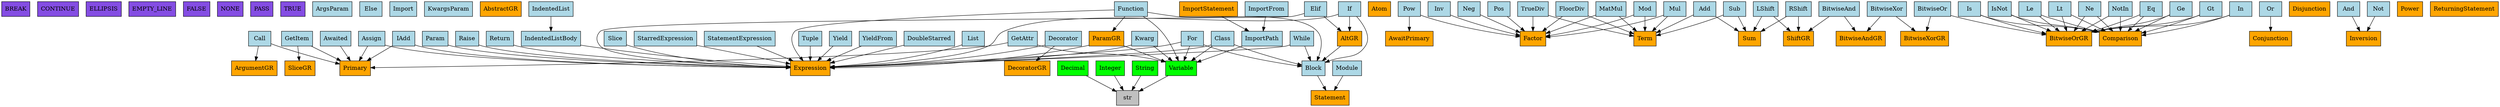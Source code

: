 digraph {
	_Break [label=BREAK fillcolor="#844de3" shape=rect style=filled]
	_Continue [label=CONTINUE fillcolor="#844de3" shape=rect style=filled]
	_Ellipsis [label=ELLIPSIS fillcolor="#844de3" shape=rect style=filled]
	_EmptyLine [label=EMPTY_LINE fillcolor="#844de3" shape=rect style=filled]
	_False [label=FALSE fillcolor="#844de3" shape=rect style=filled]
	_None [label=NONE fillcolor="#844de3" shape=rect style=filled]
	_Pass [label=PASS fillcolor="#844de3" shape=rect style=filled]
	_True [label=TRUE fillcolor="#844de3" shape=rect style=filled]
	ArgsParam [label=ArgsParam fillcolor=lightblue shape=rect style=filled]
	Else [label=Else fillcolor=lightblue shape=rect style=filled]
	Import [label=Import fillcolor=lightblue shape=rect style=filled]
	KwargsParam [label=KwargsParam fillcolor=lightblue shape=rect style=filled]
	AbstractGR [label=AbstractGR fillcolor=orange shape=rect style=filled]
	ArgumentGR [label=ArgumentGR fillcolor=orange shape=rect style=filled]
	Atom [label=Atom fillcolor=orange shape=rect style=filled]
	AwaitPrimary [label=AwaitPrimary fillcolor=orange shape=rect style=filled]
	BitwiseAndGR [label=BitwiseAndGR fillcolor=orange shape=rect style=filled]
	BitwiseOrGR [label=BitwiseOrGR fillcolor=orange shape=rect style=filled]
	BitwiseXorGR [label=BitwiseXorGR fillcolor=orange shape=rect style=filled]
	Comparison [label=Comparison fillcolor=orange shape=rect style=filled]
	Conjunction [label=Conjunction fillcolor=orange shape=rect style=filled]
	DecoratorGR [label=DecoratorGR fillcolor=orange shape=rect style=filled]
	Disjunction [label=Disjunction fillcolor=orange shape=rect style=filled]
	Expression [label=Expression fillcolor=orange shape=rect style=filled]
	Factor [label=Factor fillcolor=orange shape=rect style=filled]
	Inversion [label=Inversion fillcolor=orange shape=rect style=filled]
	Power [label=Power fillcolor=orange shape=rect style=filled]
	Primary [label=Primary fillcolor=orange shape=rect style=filled]
	ReturningStatement [label=ReturningStatement fillcolor=orange shape=rect style=filled]
	ShiftGR [label=ShiftGR fillcolor=orange shape=rect style=filled]
	SliceGR [label=SliceGR fillcolor=orange shape=rect style=filled]
	Statement [label=Statement fillcolor=orange shape=rect style=filled]
	Sum [label=Sum fillcolor=orange shape=rect style=filled]
	Term [label=Term fillcolor=orange shape=rect style=filled]
	str [label=str fillcolor=gray shape=rect style=filled]
	Decimal [label=Decimal fillcolor=lime shape=rect style=filled]
	Decimal -> str
	Integer [label=Integer fillcolor=lime shape=rect style=filled]
	Integer -> str
	String [label=String fillcolor=lime shape=rect style=filled]
	String -> str
	Variable [label=Variable fillcolor=lime shape=rect style=filled]
	Variable -> str
	Add [label=Add fillcolor=lightblue shape=rect style=filled]
	Add -> Sum
	Add -> Term
	And [label=And fillcolor=lightblue shape=rect style=filled]
	And -> Inversion
	Assign [label=Assign fillcolor=lightblue shape=rect style=filled]
	Assign -> Expression
	Assign -> Primary
	Awaited [label=Awaited fillcolor=lightblue shape=rect style=filled]
	Awaited -> Primary
	BitwiseAnd [label=BitwiseAnd fillcolor=lightblue shape=rect style=filled]
	BitwiseAnd -> BitwiseAndGR
	BitwiseAnd -> ShiftGR
	BitwiseOr [label=BitwiseOr fillcolor=lightblue shape=rect style=filled]
	BitwiseOr -> BitwiseOrGR
	BitwiseOr -> BitwiseXorGR
	BitwiseXor [label=BitwiseXor fillcolor=lightblue shape=rect style=filled]
	BitwiseXor -> BitwiseAndGR
	BitwiseXor -> BitwiseXorGR
	Block [label=Block fillcolor=lightblue shape=rect style=filled]
	Block -> Statement
	Call [label=Call fillcolor=lightblue shape=rect style=filled]
	Call -> ArgumentGR
	Call -> Primary
	Decorator [label=Decorator fillcolor=lightblue shape=rect style=filled]
	Decorator -> DecoratorGR
	Decorator -> Expression
	DoubleStarred [label=DoubleStarred fillcolor=lightblue shape=rect style=filled]
	DoubleStarred -> Expression
	Eq [label=Eq fillcolor=lightblue shape=rect style=filled]
	Eq -> BitwiseOrGR
	Eq -> Comparison
	FloorDiv [label=FloorDiv fillcolor=lightblue shape=rect style=filled]
	FloorDiv -> Factor
	FloorDiv -> Term
	Ge [label=Ge fillcolor=lightblue shape=rect style=filled]
	Ge -> BitwiseOrGR
	Ge -> Comparison
	GetItem [label=GetItem fillcolor=lightblue shape=rect style=filled]
	GetItem -> Primary
	GetItem -> SliceGR
	Gt [label=Gt fillcolor=lightblue shape=rect style=filled]
	Gt -> BitwiseOrGR
	Gt -> Comparison
	IAdd [label=IAdd fillcolor=lightblue shape=rect style=filled]
	IAdd -> Expression
	IAdd -> Primary
	In [label=In fillcolor=lightblue shape=rect style=filled]
	In -> BitwiseOrGR
	In -> Comparison
	IndentedListBody [label=IndentedListBody fillcolor=lightblue shape=rect style=filled]
	IndentedListBody -> Expression
	Inv [label=Inv fillcolor=lightblue shape=rect style=filled]
	Inv -> Factor
	Is [label=Is fillcolor=lightblue shape=rect style=filled]
	Is -> BitwiseOrGR
	Is -> Comparison
	IsNot [label=IsNot fillcolor=lightblue shape=rect style=filled]
	IsNot -> BitwiseOrGR
	IsNot -> Comparison
	LShift [label=LShift fillcolor=lightblue shape=rect style=filled]
	LShift -> ShiftGR
	LShift -> Sum
	Le [label=Le fillcolor=lightblue shape=rect style=filled]
	Le -> BitwiseOrGR
	Le -> Comparison
	List [label=List fillcolor=lightblue shape=rect style=filled]
	List -> Expression
	Lt [label=Lt fillcolor=lightblue shape=rect style=filled]
	Lt -> BitwiseOrGR
	Lt -> Comparison
	MatMul [label=MatMul fillcolor=lightblue shape=rect style=filled]
	MatMul -> Factor
	MatMul -> Term
	Mod [label=Mod fillcolor=lightblue shape=rect style=filled]
	Mod -> Factor
	Mod -> Term
	Module [label=Module fillcolor=lightblue shape=rect style=filled]
	Module -> Statement
	Mul [label=Mul fillcolor=lightblue shape=rect style=filled]
	Mul -> Factor
	Mul -> Term
	Ne [label=Ne fillcolor=lightblue shape=rect style=filled]
	Ne -> BitwiseOrGR
	Ne -> Comparison
	Neg [label=Neg fillcolor=lightblue shape=rect style=filled]
	Neg -> Factor
	Not [label=Not fillcolor=lightblue shape=rect style=filled]
	Not -> Inversion
	NotIn [label=NotIn fillcolor=lightblue shape=rect style=filled]
	NotIn -> BitwiseOrGR
	NotIn -> Comparison
	Or [label=Or fillcolor=lightblue shape=rect style=filled]
	Or -> Conjunction
	Param [label=Param fillcolor=lightblue shape=rect style=filled]
	Param -> Expression
	Pos [label=Pos fillcolor=lightblue shape=rect style=filled]
	Pos -> Factor
	Pow [label=Pow fillcolor=lightblue shape=rect style=filled]
	Pow -> AwaitPrimary
	Pow -> Factor
	RShift [label=RShift fillcolor=lightblue shape=rect style=filled]
	RShift -> ShiftGR
	RShift -> Sum
	Raise [label=Raise fillcolor=lightblue shape=rect style=filled]
	Raise -> Expression
	Return [label=Return fillcolor=lightblue shape=rect style=filled]
	Return -> Expression
	Slice [label=Slice fillcolor=lightblue shape=rect style=filled]
	Slice -> Expression
	StarredExpression [label=StarredExpression fillcolor=lightblue shape=rect style=filled]
	StarredExpression -> Expression
	StatementExpression [label=StatementExpression fillcolor=lightblue shape=rect style=filled]
	StatementExpression -> Expression
	Sub [label=Sub fillcolor=lightblue shape=rect style=filled]
	Sub -> Sum
	Sub -> Term
	TrueDiv [label=TrueDiv fillcolor=lightblue shape=rect style=filled]
	TrueDiv -> Factor
	TrueDiv -> Term
	Tuple [label=Tuple fillcolor=lightblue shape=rect style=filled]
	Tuple -> Expression
	Yield [label=Yield fillcolor=lightblue shape=rect style=filled]
	Yield -> Expression
	YieldFrom [label=YieldFrom fillcolor=lightblue shape=rect style=filled]
	YieldFrom -> Expression
	Class [label=Class fillcolor=lightblue shape=rect style=filled]
	Class -> Expression
	Class -> Variable
	Class -> Block
	For [label=For fillcolor=lightblue shape=rect style=filled]
	For -> Expression
	For -> Variable
	For -> Block
	GetAttr [label=GetAttr fillcolor=lightblue shape=rect style=filled]
	GetAttr -> Primary
	GetAttr -> Variable
	ImportPath [label=ImportPath fillcolor=lightblue shape=rect style=filled]
	ImportPath -> Variable
	IndentedList [label=IndentedList fillcolor=lightblue shape=rect style=filled]
	IndentedList -> IndentedListBody
	Kwarg [label=Kwarg fillcolor=lightblue shape=rect style=filled]
	Kwarg -> Expression
	Kwarg -> Variable
	While [label=While fillcolor=lightblue shape=rect style=filled]
	While -> Expression
	While -> Block
	AltGR [label=AltGR fillcolor=orange shape=rect style=filled]
	AltGR -> Block
	ParamGR [label=ParamGR fillcolor=orange shape=rect style=filled]
	ParamGR -> Expression
	ParamGR -> Variable
	Elif [label=Elif fillcolor=lightblue shape=rect style=filled]
	Elif -> Expression
	Elif -> AltGR
	Function [label=Function fillcolor=lightblue shape=rect style=filled]
	Function -> Expression
	Function -> Variable
	Function -> Block
	Function -> ParamGR
	If [label=If fillcolor=lightblue shape=rect style=filled]
	If -> Expression
	If -> Block
	If -> AltGR
	ImportFrom [label=ImportFrom fillcolor=lightblue shape=rect style=filled]
	ImportFrom -> ImportPath
	ImportStatement [label=ImportStatement fillcolor=orange shape=rect style=filled]
	ImportStatement -> ImportPath
}

